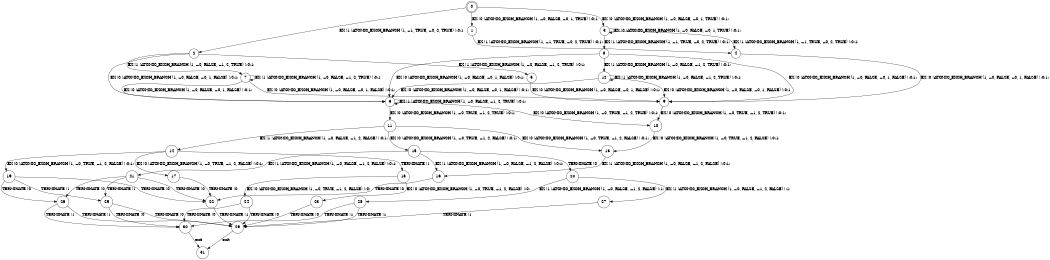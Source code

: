 digraph BCG {
size = "7, 10.5";
center = TRUE;
node [shape = circle];
0 [peripheries = 2];
0 -> 1 [label = "EX !0 !ATOMIC_EXCH_BRANCH (1, +0, FALSE, +0, 1, TRUE) !:0:1:"];
0 -> 2 [label = "EX !1 !ATOMIC_EXCH_BRANCH (1, +1, TRUE, +0, 2, TRUE) !:0:1:"];
0 -> 3 [label = "EX !0 !ATOMIC_EXCH_BRANCH (1, +0, FALSE, +0, 1, TRUE) !:0:1:"];
1 -> 4 [label = "EX !1 !ATOMIC_EXCH_BRANCH (1, +1, TRUE, +0, 2, TRUE) !:0:1:"];
2 -> 5 [label = "EX !1 !ATOMIC_EXCH_BRANCH (1, +0, FALSE, +1, 2, TRUE) !:0:1:"];
2 -> 6 [label = "EX !0 !ATOMIC_EXCH_BRANCH (1, +0, FALSE, +0, 1, FALSE) !:0:1:"];
2 -> 7 [label = "EX !1 !ATOMIC_EXCH_BRANCH (1, +0, FALSE, +1, 2, TRUE) !:0:1:"];
3 -> 4 [label = "EX !1 !ATOMIC_EXCH_BRANCH (1, +1, TRUE, +0, 2, TRUE) !:0:1:"];
3 -> 8 [label = "EX !1 !ATOMIC_EXCH_BRANCH (1, +1, TRUE, +0, 2, TRUE) !:0:1:"];
3 -> 3 [label = "EX !0 !ATOMIC_EXCH_BRANCH (1, +0, FALSE, +0, 1, TRUE) !:0:1:"];
4 -> 9 [label = "EX !0 !ATOMIC_EXCH_BRANCH (1, +0, FALSE, +0, 1, FALSE) !:0:1:"];
5 -> 9 [label = "EX !0 !ATOMIC_EXCH_BRANCH (1, +0, FALSE, +0, 1, FALSE) !:0:1:"];
6 -> 10 [label = "EX !0 !ATOMIC_EXCH_BRANCH (1, +0, TRUE, +1, 2, TRUE) !:0:1:"];
6 -> 6 [label = "EX !1 !ATOMIC_EXCH_BRANCH (1, +0, FALSE, +1, 2, TRUE) !:0:1:"];
6 -> 11 [label = "EX !0 !ATOMIC_EXCH_BRANCH (1, +0, TRUE, +1, 2, TRUE) !:0:1:"];
7 -> 9 [label = "EX !0 !ATOMIC_EXCH_BRANCH (1, +0, FALSE, +0, 1, FALSE) !:0:1:"];
7 -> 6 [label = "EX !0 !ATOMIC_EXCH_BRANCH (1, +0, FALSE, +0, 1, FALSE) !:0:1:"];
7 -> 7 [label = "EX !1 !ATOMIC_EXCH_BRANCH (1, +0, FALSE, +1, 2, TRUE) !:0:1:"];
8 -> 9 [label = "EX !0 !ATOMIC_EXCH_BRANCH (1, +0, FALSE, +0, 1, FALSE) !:0:1:"];
8 -> 12 [label = "EX !1 !ATOMIC_EXCH_BRANCH (1, +0, FALSE, +1, 2, TRUE) !:0:1:"];
8 -> 6 [label = "EX !0 !ATOMIC_EXCH_BRANCH (1, +0, FALSE, +0, 1, FALSE) !:0:1:"];
9 -> 10 [label = "EX !0 !ATOMIC_EXCH_BRANCH (1, +0, TRUE, +1, 2, TRUE) !:0:1:"];
10 -> 13 [label = "EX !0 !ATOMIC_EXCH_BRANCH (1, +0, TRUE, +1, 2, FALSE) !:0:1:"];
11 -> 13 [label = "EX !0 !ATOMIC_EXCH_BRANCH (1, +0, TRUE, +1, 2, FALSE) !:0:1:"];
11 -> 14 [label = "EX !1 !ATOMIC_EXCH_BRANCH (1, +0, FALSE, +1, 2, FALSE) !:0:1:"];
11 -> 15 [label = "EX !0 !ATOMIC_EXCH_BRANCH (1, +0, TRUE, +1, 2, FALSE) !:0:1:"];
12 -> 9 [label = "EX !0 !ATOMIC_EXCH_BRANCH (1, +0, FALSE, +0, 1, FALSE) !:0:1:"];
12 -> 12 [label = "EX !1 !ATOMIC_EXCH_BRANCH (1, +0, FALSE, +1, 2, TRUE) !:0:1:"];
12 -> 6 [label = "EX !0 !ATOMIC_EXCH_BRANCH (1, +0, FALSE, +0, 1, FALSE) !:0:1:"];
13 -> 16 [label = "EX !1 !ATOMIC_EXCH_BRANCH (1, +0, FALSE, +1, 2, FALSE) !:0:1:"];
14 -> 17 [label = "EX !0 !ATOMIC_EXCH_BRANCH (1, +0, TRUE, +1, 2, FALSE) !:0:1:"];
14 -> 18 [label = "TERMINATE !1"];
14 -> 19 [label = "EX !0 !ATOMIC_EXCH_BRANCH (1, +0, TRUE, +1, 2, FALSE) !:0:1:"];
15 -> 16 [label = "EX !1 !ATOMIC_EXCH_BRANCH (1, +0, FALSE, +1, 2, FALSE) !:0:1:"];
15 -> 20 [label = "TERMINATE !0"];
15 -> 21 [label = "EX !1 !ATOMIC_EXCH_BRANCH (1, +0, FALSE, +1, 2, FALSE) !:0:1:"];
16 -> 22 [label = "TERMINATE !0"];
17 -> 22 [label = "TERMINATE !0"];
18 -> 23 [label = "EX !0 !ATOMIC_EXCH_BRANCH (1, +0, TRUE, +1, 2, FALSE) !:0:"];
18 -> 24 [label = "EX !0 !ATOMIC_EXCH_BRANCH (1, +0, TRUE, +1, 2, FALSE) !:0:"];
19 -> 22 [label = "TERMINATE !0"];
19 -> 25 [label = "TERMINATE !1"];
19 -> 26 [label = "TERMINATE !0"];
20 -> 27 [label = "EX !1 !ATOMIC_EXCH_BRANCH (1, +0, FALSE, +1, 2, FALSE) !:1:"];
20 -> 28 [label = "EX !1 !ATOMIC_EXCH_BRANCH (1, +0, FALSE, +1, 2, FALSE) !:1:"];
21 -> 22 [label = "TERMINATE !0"];
21 -> 25 [label = "TERMINATE !1"];
21 -> 26 [label = "TERMINATE !0"];
22 -> 29 [label = "TERMINATE !1"];
23 -> 29 [label = "TERMINATE !0"];
24 -> 29 [label = "TERMINATE !0"];
24 -> 30 [label = "TERMINATE !0"];
25 -> 29 [label = "TERMINATE !0"];
25 -> 30 [label = "TERMINATE !0"];
26 -> 29 [label = "TERMINATE !1"];
26 -> 30 [label = "TERMINATE !1"];
27 -> 29 [label = "TERMINATE !1"];
28 -> 29 [label = "TERMINATE !1"];
28 -> 30 [label = "TERMINATE !1"];
29 -> 31 [label = "exit"];
30 -> 31 [label = "exit"];
}
